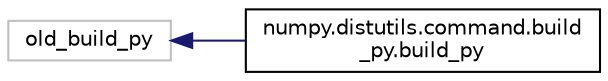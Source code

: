 digraph "Graphical Class Hierarchy"
{
 // LATEX_PDF_SIZE
  edge [fontname="Helvetica",fontsize="10",labelfontname="Helvetica",labelfontsize="10"];
  node [fontname="Helvetica",fontsize="10",shape=record];
  rankdir="LR";
  Node10068 [label="old_build_py",height=0.2,width=0.4,color="grey75", fillcolor="white", style="filled",tooltip=" "];
  Node10068 -> Node0 [dir="back",color="midnightblue",fontsize="10",style="solid",fontname="Helvetica"];
  Node0 [label="numpy.distutils.command.build\l_py.build_py",height=0.2,width=0.4,color="black", fillcolor="white", style="filled",URL="$classnumpy_1_1distutils_1_1command_1_1build__py_1_1build__py.html",tooltip=" "];
}
